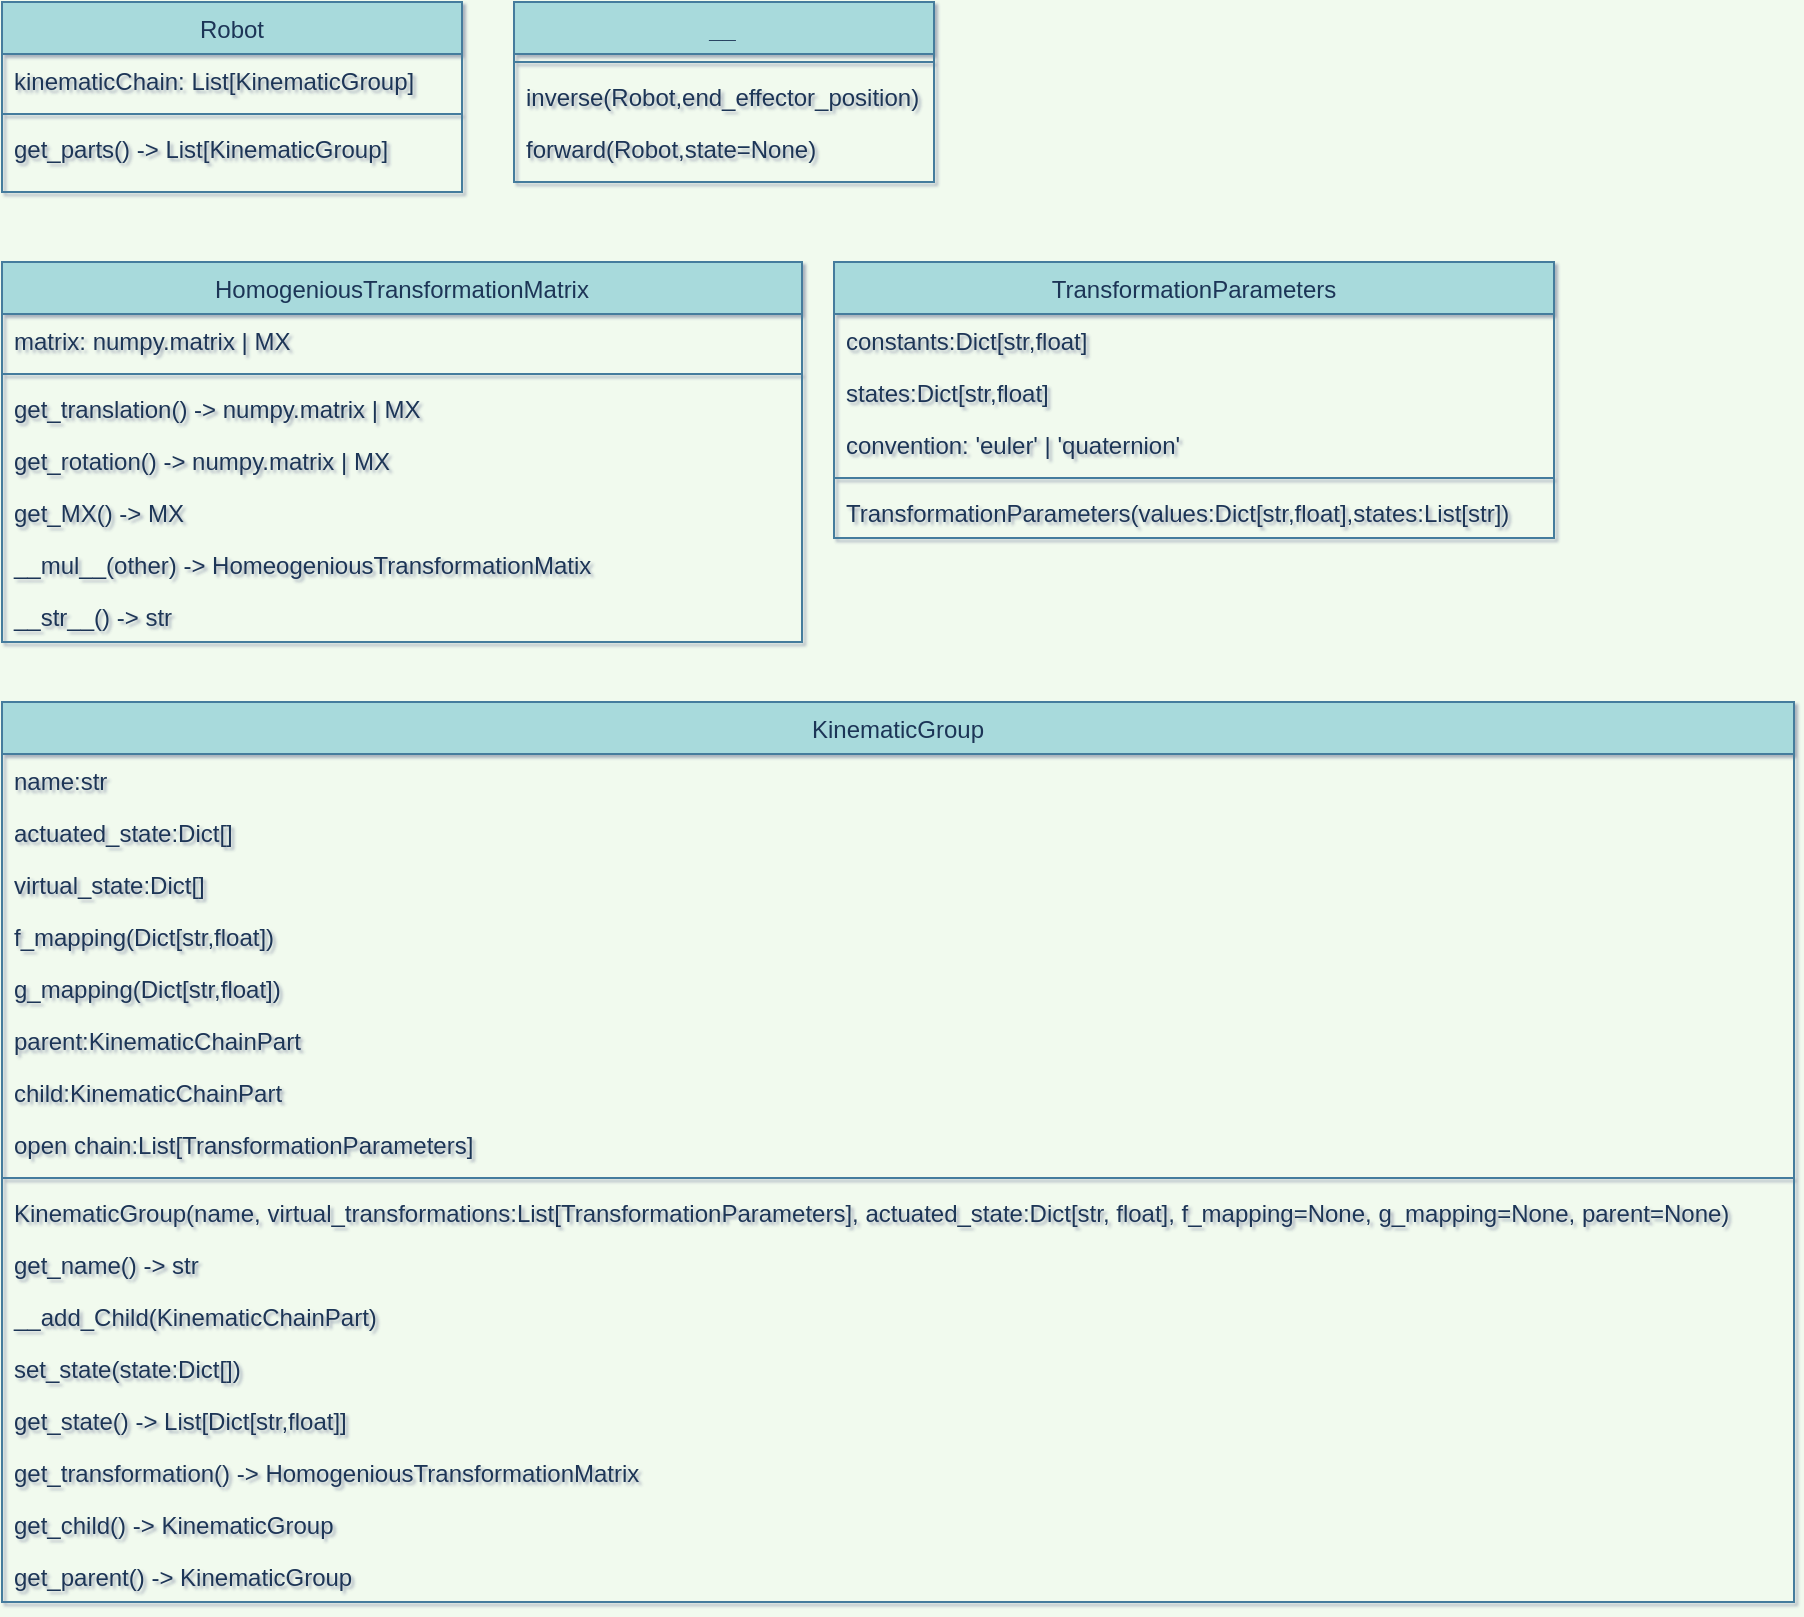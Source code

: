 <mxfile scale="1" border="10">
    <diagram id="C5RBs43oDa-KdzZeNtuy" name="Page-1">
        <mxGraphModel dx="689" dy="542" grid="1" gridSize="10" guides="1" tooltips="1" connect="1" arrows="1" fold="1" page="1" pageScale="1" pageWidth="827" pageHeight="1169" background="#F1FAEE" math="0" shadow="1">
            <root>
                <mxCell id="WIyWlLk6GJQsqaUBKTNV-0"/>
                <mxCell id="WIyWlLk6GJQsqaUBKTNV-1" parent="WIyWlLk6GJQsqaUBKTNV-0"/>
                <mxCell id="zkfFHV4jXpPFQw0GAbJ--0" value="Robot&#10;" style="swimlane;fontStyle=0;align=center;verticalAlign=top;childLayout=stackLayout;horizontal=1;startSize=26;horizontalStack=0;resizeParent=1;resizeLast=0;collapsible=1;marginBottom=0;shadow=0;strokeWidth=1;fillColor=#A8DADC;strokeColor=#457B9D;fontColor=#1D3557;" parent="WIyWlLk6GJQsqaUBKTNV-1" vertex="1">
                    <mxGeometry x="14" y="30" width="230" height="95" as="geometry">
                        <mxRectangle x="230" y="140" width="160" height="26" as="alternateBounds"/>
                    </mxGeometry>
                </mxCell>
                <mxCell id="zkfFHV4jXpPFQw0GAbJ--1" value="kinematicChain: List[KinematicGroup]&#10;" style="text;align=left;verticalAlign=top;spacingLeft=4;spacingRight=4;overflow=hidden;rotatable=0;points=[[0,0.5],[1,0.5]];portConstraint=eastwest;fontColor=#1D3557;" parent="zkfFHV4jXpPFQw0GAbJ--0" vertex="1">
                    <mxGeometry y="26" width="230" height="26" as="geometry"/>
                </mxCell>
                <mxCell id="zkfFHV4jXpPFQw0GAbJ--4" value="" style="line;html=1;strokeWidth=1;align=left;verticalAlign=middle;spacingTop=-1;spacingLeft=3;spacingRight=3;rotatable=0;labelPosition=right;points=[];portConstraint=eastwest;fillColor=#A8DADC;strokeColor=#457B9D;fontColor=#1D3557;labelBackgroundColor=#F1FAEE;" parent="zkfFHV4jXpPFQw0GAbJ--0" vertex="1">
                    <mxGeometry y="52" width="230" height="8" as="geometry"/>
                </mxCell>
                <mxCell id="1Mubp9VxluldV6Ck6pvW-1" value="get_parts() -&gt; List[KinematicGroup]" style="text;align=left;verticalAlign=top;spacingLeft=4;spacingRight=4;overflow=hidden;rotatable=0;points=[[0,0.5],[1,0.5]];portConstraint=eastwest;fontColor=#1D3557;" parent="zkfFHV4jXpPFQw0GAbJ--0" vertex="1">
                    <mxGeometry y="60" width="230" height="26" as="geometry"/>
                </mxCell>
                <mxCell id="39" value="__" style="swimlane;fontStyle=2;align=center;verticalAlign=top;childLayout=stackLayout;horizontal=1;startSize=26;horizontalStack=0;resizeParent=1;resizeLast=0;collapsible=1;marginBottom=0;shadow=0;strokeWidth=1;fillColor=#A8DADC;strokeColor=#457B9D;fontColor=#1D3557;" parent="WIyWlLk6GJQsqaUBKTNV-1" vertex="1">
                    <mxGeometry x="270" y="30" width="210" height="90" as="geometry">
                        <mxRectangle x="230" y="140" width="160" height="26" as="alternateBounds"/>
                    </mxGeometry>
                </mxCell>
                <mxCell id="42" value="" style="line;html=1;strokeWidth=1;align=left;verticalAlign=middle;spacingTop=-1;spacingLeft=3;spacingRight=3;rotatable=0;labelPosition=right;points=[];portConstraint=eastwest;fillColor=#A8DADC;strokeColor=#457B9D;fontColor=#1D3557;labelBackgroundColor=#F1FAEE;" parent="39" vertex="1">
                    <mxGeometry y="26" width="210" height="8" as="geometry"/>
                </mxCell>
                <mxCell id="43" value="inverse(Robot,end_effector_position)" style="text;align=left;verticalAlign=top;spacingLeft=4;spacingRight=4;overflow=hidden;rotatable=0;points=[[0,0.5],[1,0.5]];portConstraint=eastwest;fontColor=#1D3557;" parent="39" vertex="1">
                    <mxGeometry y="34" width="210" height="26" as="geometry"/>
                </mxCell>
                <mxCell id="44" value="forward(Robot,state=None)" style="text;align=left;verticalAlign=top;spacingLeft=4;spacingRight=4;overflow=hidden;rotatable=0;points=[[0,0.5],[1,0.5]];portConstraint=eastwest;fontColor=#1D3557;" parent="39" vertex="1">
                    <mxGeometry y="60" width="210" height="26" as="geometry"/>
                </mxCell>
                <mxCell id="57" value="KinematicGroup" style="swimlane;fontStyle=0;align=center;verticalAlign=top;childLayout=stackLayout;horizontal=1;startSize=26;horizontalStack=0;resizeParent=1;resizeLast=0;collapsible=1;marginBottom=0;shadow=0;strokeWidth=1;fillColor=#A8DADC;strokeColor=#457B9D;fontColor=#1D3557;" parent="WIyWlLk6GJQsqaUBKTNV-1" vertex="1">
                    <mxGeometry x="14" y="380" width="896" height="450" as="geometry">
                        <mxRectangle x="230" y="140" width="160" height="26" as="alternateBounds"/>
                    </mxGeometry>
                </mxCell>
                <mxCell id="58" value="name:str" style="text;align=left;verticalAlign=top;spacingLeft=4;spacingRight=4;overflow=hidden;rotatable=0;points=[[0,0.5],[1,0.5]];portConstraint=eastwest;fontColor=#1D3557;" parent="57" vertex="1">
                    <mxGeometry y="26" width="896" height="26" as="geometry"/>
                </mxCell>
                <mxCell id="66" value="actuated_state:Dict[]" style="text;align=left;verticalAlign=top;spacingLeft=4;spacingRight=4;overflow=hidden;rotatable=0;points=[[0,0.5],[1,0.5]];portConstraint=eastwest;fontColor=#1D3557;" parent="57" vertex="1">
                    <mxGeometry y="52" width="896" height="26" as="geometry"/>
                </mxCell>
                <mxCell id="109" value="virtual_state:Dict[]" style="text;align=left;verticalAlign=top;spacingLeft=4;spacingRight=4;overflow=hidden;rotatable=0;points=[[0,0.5],[1,0.5]];portConstraint=eastwest;fontColor=#1D3557;" parent="57" vertex="1">
                    <mxGeometry y="78" width="896" height="26" as="geometry"/>
                </mxCell>
                <mxCell id="110" value="f_mapping(Dict[str,float])" style="text;align=left;verticalAlign=top;spacingLeft=4;spacingRight=4;overflow=hidden;rotatable=0;points=[[0,0.5],[1,0.5]];portConstraint=eastwest;fontColor=#1D3557;" parent="57" vertex="1">
                    <mxGeometry y="104" width="896" height="26" as="geometry"/>
                </mxCell>
                <mxCell id="80" value="g_mapping(Dict[str,float])" style="text;align=left;verticalAlign=top;spacingLeft=4;spacingRight=4;overflow=hidden;rotatable=0;points=[[0,0.5],[1,0.5]];portConstraint=eastwest;fontColor=#1D3557;" parent="57" vertex="1">
                    <mxGeometry y="130" width="896" height="26" as="geometry"/>
                </mxCell>
                <mxCell id="65" value="parent:KinematicChainPart" style="text;align=left;verticalAlign=top;spacingLeft=4;spacingRight=4;overflow=hidden;rotatable=0;points=[[0,0.5],[1,0.5]];portConstraint=eastwest;fontColor=#1D3557;" parent="57" vertex="1">
                    <mxGeometry y="156" width="896" height="26" as="geometry"/>
                </mxCell>
                <mxCell id="111" value="child:KinematicChainPart" style="text;align=left;verticalAlign=top;spacingLeft=4;spacingRight=4;overflow=hidden;rotatable=0;points=[[0,0.5],[1,0.5]];portConstraint=eastwest;fontColor=#1D3557;" parent="57" vertex="1">
                    <mxGeometry y="182" width="896" height="26" as="geometry"/>
                </mxCell>
                <mxCell id="107" value="open chain:List[TransformationParameters]" style="text;align=left;verticalAlign=top;spacingLeft=4;spacingRight=4;overflow=hidden;rotatable=0;points=[[0,0.5],[1,0.5]];portConstraint=eastwest;fontColor=#1D3557;" parent="57" vertex="1">
                    <mxGeometry y="208" width="896" height="26" as="geometry"/>
                </mxCell>
                <mxCell id="59" value="" style="line;html=1;strokeWidth=1;align=left;verticalAlign=middle;spacingTop=-1;spacingLeft=3;spacingRight=3;rotatable=0;labelPosition=right;points=[];portConstraint=eastwest;fillColor=#A8DADC;strokeColor=#457B9D;fontColor=#1D3557;labelBackgroundColor=#F1FAEE;" parent="57" vertex="1">
                    <mxGeometry y="234" width="896" height="8" as="geometry"/>
                </mxCell>
                <mxCell id="108" value="KinematicGroup(name, virtual_transformations:List[TransformationParameters], actuated_state:Dict[str, float], f_mapping=None, g_mapping=None, parent=None)" style="text;align=left;verticalAlign=top;spacingLeft=4;spacingRight=4;overflow=hidden;rotatable=0;points=[[0,0.5],[1,0.5]];portConstraint=eastwest;fontColor=#1D3557;" parent="57" vertex="1">
                    <mxGeometry y="242" width="896" height="26" as="geometry"/>
                </mxCell>
                <mxCell id="60" value="get_name() -&gt; str" style="text;align=left;verticalAlign=top;spacingLeft=4;spacingRight=4;overflow=hidden;rotatable=0;points=[[0,0.5],[1,0.5]];portConstraint=eastwest;fontColor=#1D3557;" parent="57" vertex="1">
                    <mxGeometry y="268" width="896" height="26" as="geometry"/>
                </mxCell>
                <mxCell id="91" value="__add_Child(KinematicChainPart)" style="text;align=left;verticalAlign=top;spacingLeft=4;spacingRight=4;overflow=hidden;rotatable=0;points=[[0,0.5],[1,0.5]];portConstraint=eastwest;fontColor=#1D3557;" parent="57" vertex="1">
                    <mxGeometry y="294" width="896" height="26" as="geometry"/>
                </mxCell>
                <mxCell id="67" value="set_state(state:Dict[])" style="text;align=left;verticalAlign=top;spacingLeft=4;spacingRight=4;overflow=hidden;rotatable=0;points=[[0,0.5],[1,0.5]];portConstraint=eastwest;fontColor=#1D3557;" parent="57" vertex="1">
                    <mxGeometry y="320" width="896" height="26" as="geometry"/>
                </mxCell>
                <mxCell id="68" value="get_state() -&gt; List[Dict[str,float]]" style="text;align=left;verticalAlign=top;spacingLeft=4;spacingRight=4;overflow=hidden;rotatable=0;points=[[0,0.5],[1,0.5]];portConstraint=eastwest;fontColor=#1D3557;" parent="57" vertex="1">
                    <mxGeometry y="346" width="896" height="26" as="geometry"/>
                </mxCell>
                <mxCell id="69" value="get_transformation() -&gt; HomogeniousTransformationMatrix" style="text;align=left;verticalAlign=top;spacingLeft=4;spacingRight=4;overflow=hidden;rotatable=0;points=[[0,0.5],[1,0.5]];portConstraint=eastwest;fontColor=#1D3557;" parent="57" vertex="1">
                    <mxGeometry y="372" width="896" height="26" as="geometry"/>
                </mxCell>
                <mxCell id="105" value="get_child() -&gt; KinematicGroup" style="text;align=left;verticalAlign=top;spacingLeft=4;spacingRight=4;overflow=hidden;rotatable=0;points=[[0,0.5],[1,0.5]];portConstraint=eastwest;fontColor=#1D3557;" parent="57" vertex="1">
                    <mxGeometry y="398" width="896" height="26" as="geometry"/>
                </mxCell>
                <mxCell id="106" value="get_parent() -&gt; KinematicGroup" style="text;align=left;verticalAlign=top;spacingLeft=4;spacingRight=4;overflow=hidden;rotatable=0;points=[[0,0.5],[1,0.5]];portConstraint=eastwest;fontColor=#1D3557;" parent="57" vertex="1">
                    <mxGeometry y="424" width="896" height="26" as="geometry"/>
                </mxCell>
                <mxCell id="92" value="HomogeniousTransformationMatrix" style="swimlane;fontStyle=0;align=center;verticalAlign=top;childLayout=stackLayout;horizontal=1;startSize=26;horizontalStack=0;resizeParent=1;resizeLast=0;collapsible=1;marginBottom=0;shadow=0;strokeWidth=1;fillColor=#A8DADC;strokeColor=#457B9D;fontColor=#1D3557;" parent="WIyWlLk6GJQsqaUBKTNV-1" vertex="1">
                    <mxGeometry x="14" y="160" width="400" height="190" as="geometry">
                        <mxRectangle x="230" y="140" width="160" height="26" as="alternateBounds"/>
                    </mxGeometry>
                </mxCell>
                <mxCell id="93" value="matrix: numpy.matrix | MX" style="text;align=left;verticalAlign=top;spacingLeft=4;spacingRight=4;overflow=hidden;rotatable=0;points=[[0,0.5],[1,0.5]];portConstraint=eastwest;fontColor=#1D3557;" parent="92" vertex="1">
                    <mxGeometry y="26" width="400" height="26" as="geometry"/>
                </mxCell>
                <mxCell id="97" value="" style="line;html=1;strokeWidth=1;align=left;verticalAlign=middle;spacingTop=-1;spacingLeft=3;spacingRight=3;rotatable=0;labelPosition=right;points=[];portConstraint=eastwest;fillColor=#A8DADC;strokeColor=#457B9D;fontColor=#1D3557;labelBackgroundColor=#F1FAEE;" parent="92" vertex="1">
                    <mxGeometry y="52" width="400" height="8" as="geometry"/>
                </mxCell>
                <mxCell id="98" value="get_translation() -&gt; numpy.matrix | MX" style="text;align=left;verticalAlign=top;spacingLeft=4;spacingRight=4;overflow=hidden;rotatable=0;points=[[0,0.5],[1,0.5]];portConstraint=eastwest;fontColor=#1D3557;" parent="92" vertex="1">
                    <mxGeometry y="60" width="400" height="26" as="geometry"/>
                </mxCell>
                <mxCell id="99" value="get_rotation() -&gt; numpy.matrix | MX" style="text;align=left;verticalAlign=top;spacingLeft=4;spacingRight=4;overflow=hidden;rotatable=0;points=[[0,0.5],[1,0.5]];portConstraint=eastwest;fontColor=#1D3557;" parent="92" vertex="1">
                    <mxGeometry y="86" width="400" height="26" as="geometry"/>
                </mxCell>
                <mxCell id="100" value="get_MX() -&gt; MX" style="text;align=left;verticalAlign=top;spacingLeft=4;spacingRight=4;overflow=hidden;rotatable=0;points=[[0,0.5],[1,0.5]];portConstraint=eastwest;fontColor=#1D3557;" parent="92" vertex="1">
                    <mxGeometry y="112" width="400" height="26" as="geometry"/>
                </mxCell>
                <mxCell id="101" value="__mul__(other) -&gt; HomeogeniousTransformationMatix" style="text;align=left;verticalAlign=top;spacingLeft=4;spacingRight=4;overflow=hidden;rotatable=0;points=[[0,0.5],[1,0.5]];portConstraint=eastwest;fontColor=#1D3557;" parent="92" vertex="1">
                    <mxGeometry y="138" width="400" height="26" as="geometry"/>
                </mxCell>
                <mxCell id="102" value="__str__() -&gt; str" style="text;align=left;verticalAlign=top;spacingLeft=4;spacingRight=4;overflow=hidden;rotatable=0;points=[[0,0.5],[1,0.5]];portConstraint=eastwest;fontColor=#1D3557;" parent="92" vertex="1">
                    <mxGeometry y="164" width="400" height="26" as="geometry"/>
                </mxCell>
                <mxCell id="112" value="TransformationParameters" style="swimlane;fontStyle=0;align=center;verticalAlign=top;childLayout=stackLayout;horizontal=1;startSize=26;horizontalStack=0;resizeParent=1;resizeLast=0;collapsible=1;marginBottom=0;shadow=0;strokeWidth=1;fillColor=#A8DADC;strokeColor=#457B9D;fontColor=#1D3557;" parent="WIyWlLk6GJQsqaUBKTNV-1" vertex="1">
                    <mxGeometry x="430" y="160" width="360" height="138" as="geometry">
                        <mxRectangle x="230" y="140" width="160" height="26" as="alternateBounds"/>
                    </mxGeometry>
                </mxCell>
                <mxCell id="113" value="constants:Dict[str,float]" style="text;align=left;verticalAlign=top;spacingLeft=4;spacingRight=4;overflow=hidden;rotatable=0;points=[[0,0.5],[1,0.5]];portConstraint=eastwest;fontColor=#1D3557;" parent="112" vertex="1">
                    <mxGeometry y="26" width="360" height="26" as="geometry"/>
                </mxCell>
                <mxCell id="120" value="states:Dict[str,float]" style="text;align=left;verticalAlign=top;spacingLeft=4;spacingRight=4;overflow=hidden;rotatable=0;points=[[0,0.5],[1,0.5]];portConstraint=eastwest;fontColor=#1D3557;" parent="112" vertex="1">
                    <mxGeometry y="52" width="360" height="26" as="geometry"/>
                </mxCell>
                <mxCell id="122" value="convention: 'euler' | 'quaternion'" style="text;align=left;verticalAlign=top;spacingLeft=4;spacingRight=4;overflow=hidden;rotatable=0;points=[[0,0.5],[1,0.5]];portConstraint=eastwest;fontColor=#1D3557;" vertex="1" parent="112">
                    <mxGeometry y="78" width="360" height="26" as="geometry"/>
                </mxCell>
                <mxCell id="114" value="" style="line;html=1;strokeWidth=1;align=left;verticalAlign=middle;spacingTop=-1;spacingLeft=3;spacingRight=3;rotatable=0;labelPosition=right;points=[];portConstraint=eastwest;fillColor=#A8DADC;strokeColor=#457B9D;fontColor=#1D3557;labelBackgroundColor=#F1FAEE;" parent="112" vertex="1">
                    <mxGeometry y="104" width="360" height="8" as="geometry"/>
                </mxCell>
                <mxCell id="121" value="TransformationParameters(values:Dict[str,float],states:List[str])" style="text;align=left;verticalAlign=top;spacingLeft=4;spacingRight=4;overflow=hidden;rotatable=0;points=[[0,0.5],[1,0.5]];portConstraint=eastwest;fontColor=#1D3557;" parent="112" vertex="1">
                    <mxGeometry y="112" width="360" height="26" as="geometry"/>
                </mxCell>
            </root>
        </mxGraphModel>
    </diagram>
</mxfile>